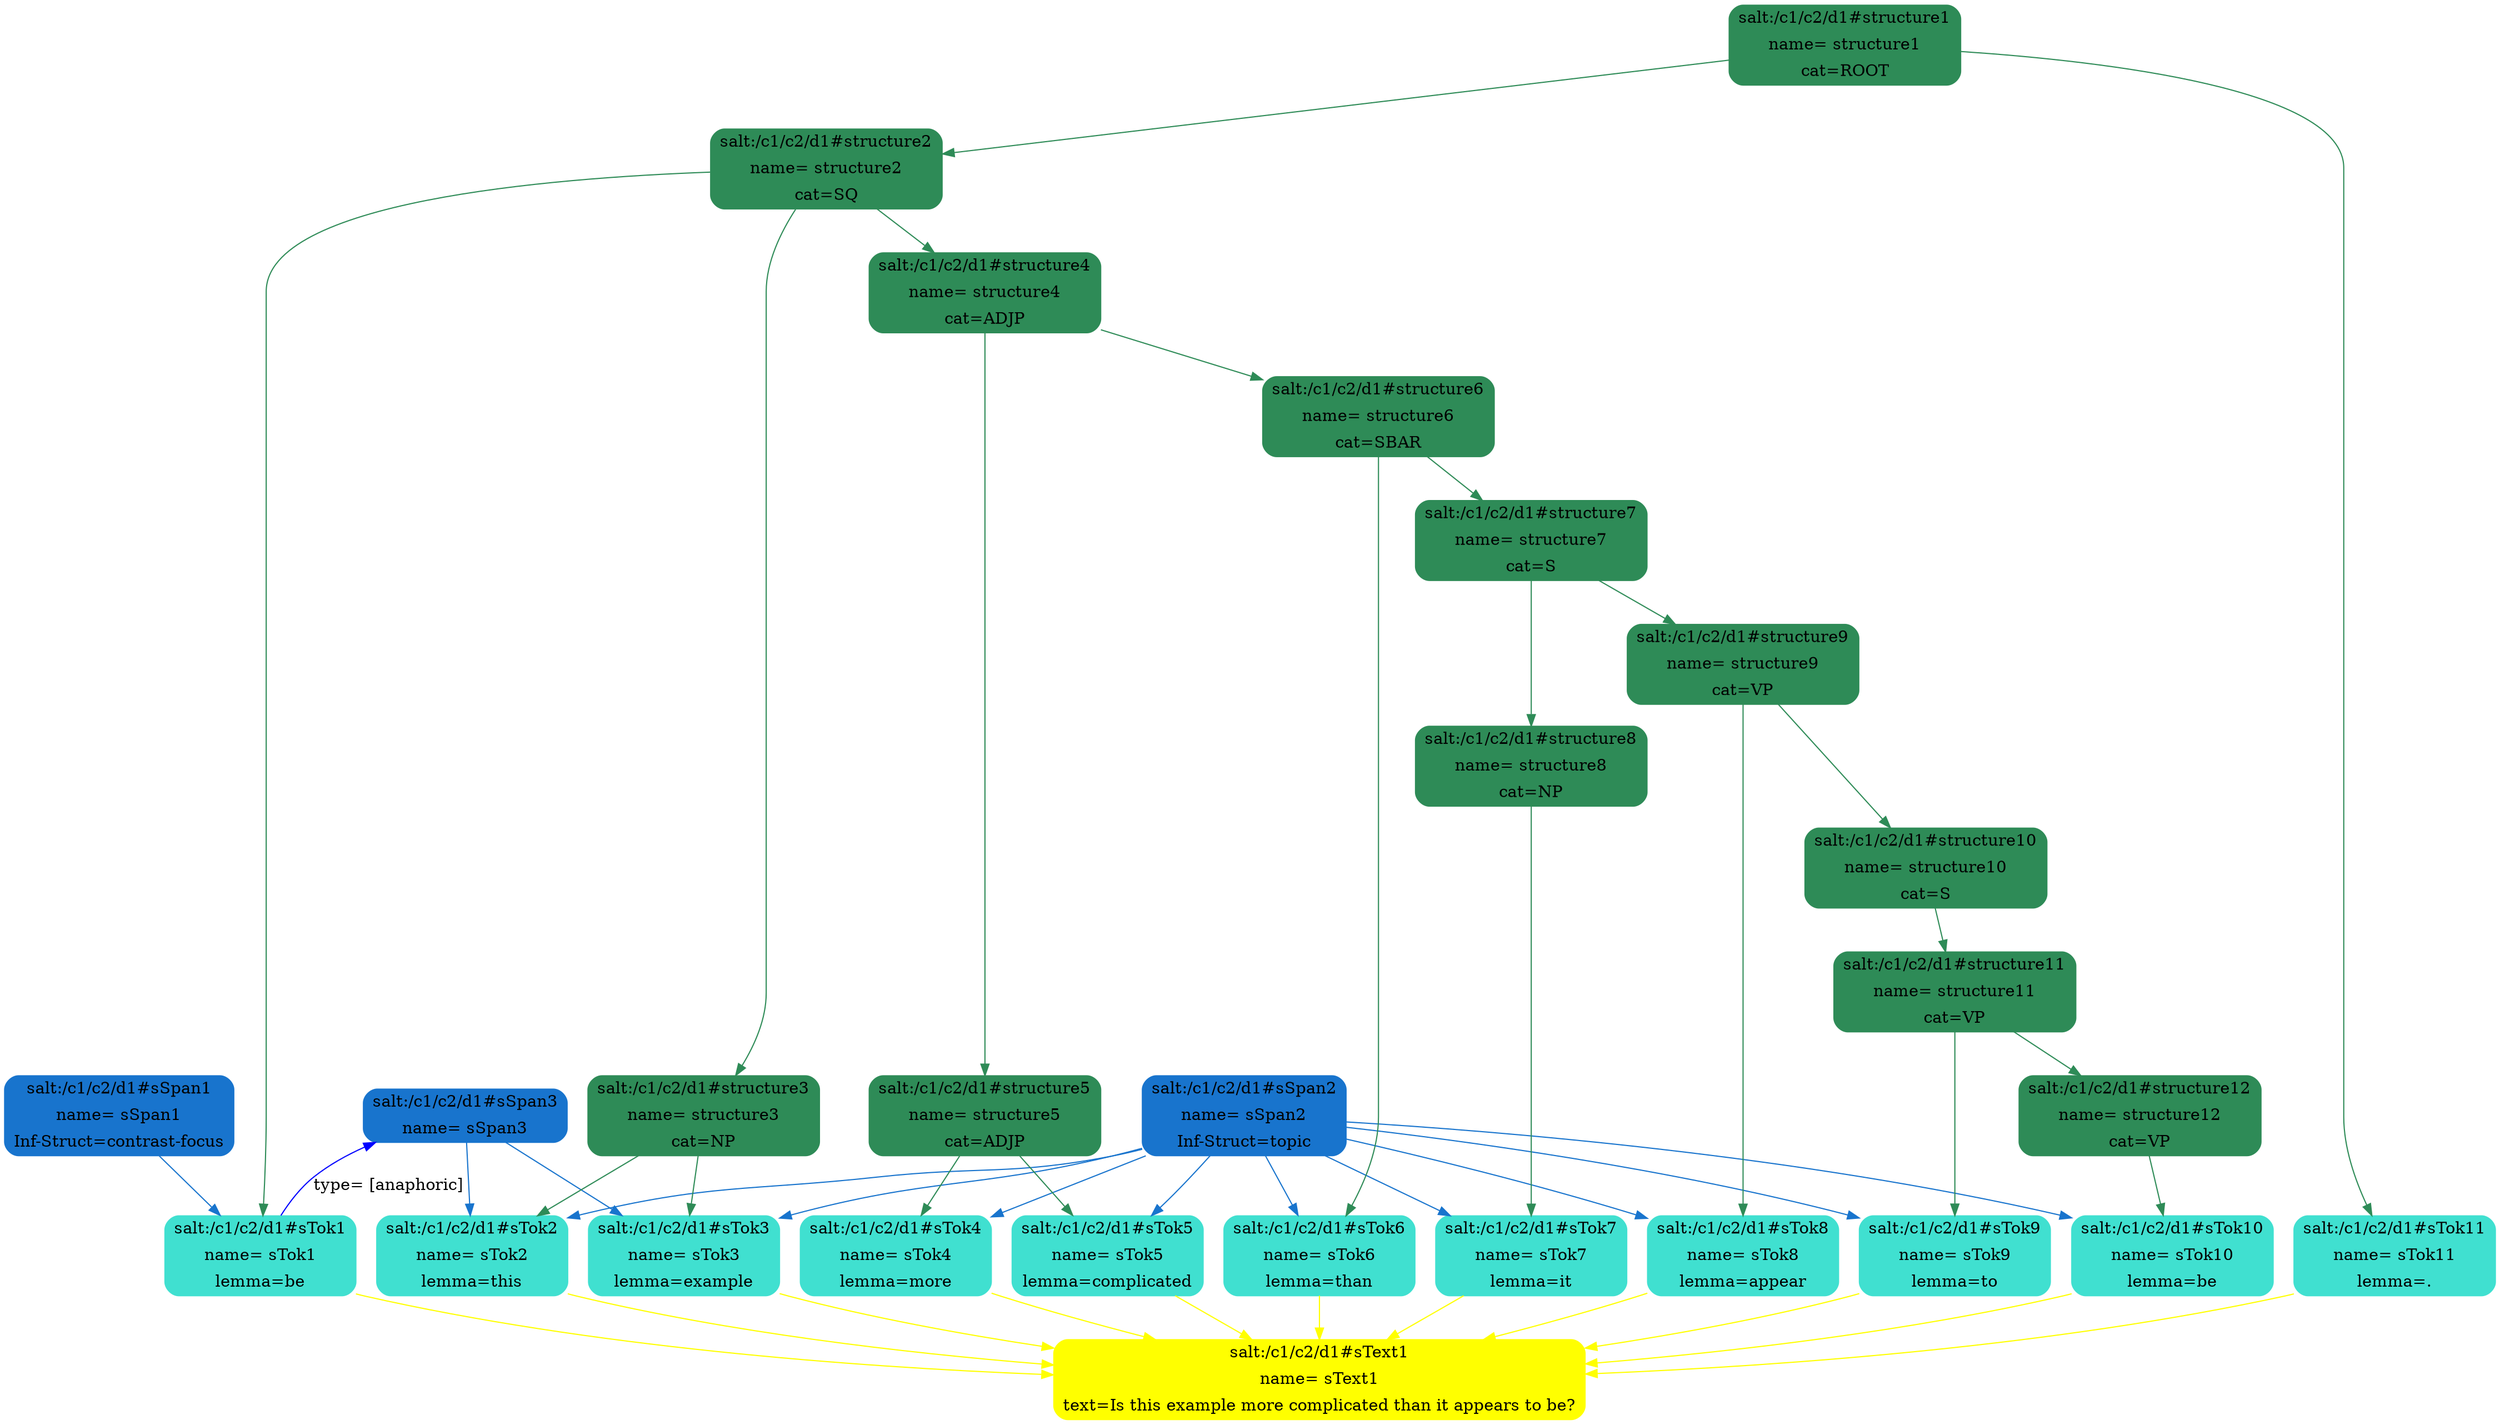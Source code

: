 digraph G {
ordering=out;
<salt:/c1/c2/d1#sSpan1> -> <salt:/c1/c2/d1#sTok1>[color=dodgerblue3,style=filled];
<salt:/c1/c2/d1#sTok1> -> <salt:/c1/c2/d1#sText1>[color=yellow,style=filled];
<salt:/c1/c2/d1#sTok1> -> <salt:/c1/c2/d1#sSpan3>[color=blue,style=filled,label="type= [anaphoric]"];
<salt:/c1/c2/d1#sSpan3> -> <salt:/c1/c2/d1#sTok2>[color=dodgerblue3,style=filled];
<salt:/c1/c2/d1#sTok2> -> <salt:/c1/c2/d1#sText1>[color=yellow,style=filled];
<salt:/c1/c2/d1#sSpan3> -> <salt:/c1/c2/d1#sTok3>[color=dodgerblue3,style=filled];
<salt:/c1/c2/d1#sTok3> -> <salt:/c1/c2/d1#sText1>[color=yellow,style=filled];
<salt:/c1/c2/d1#sSpan2> -> <salt:/c1/c2/d1#sTok2>[color=dodgerblue3,style=filled];
<salt:/c1/c2/d1#sSpan2> -> <salt:/c1/c2/d1#sTok3>[color=dodgerblue3,style=filled];
<salt:/c1/c2/d1#sSpan2> -> <salt:/c1/c2/d1#sTok4>[color=dodgerblue3,style=filled];
<salt:/c1/c2/d1#sTok4> -> <salt:/c1/c2/d1#sText1>[color=yellow,style=filled];
<salt:/c1/c2/d1#sSpan2> -> <salt:/c1/c2/d1#sTok5>[color=dodgerblue3,style=filled];
<salt:/c1/c2/d1#sTok5> -> <salt:/c1/c2/d1#sText1>[color=yellow,style=filled];
<salt:/c1/c2/d1#sSpan2> -> <salt:/c1/c2/d1#sTok6>[color=dodgerblue3,style=filled];
<salt:/c1/c2/d1#sTok6> -> <salt:/c1/c2/d1#sText1>[color=yellow,style=filled];
<salt:/c1/c2/d1#sSpan2> -> <salt:/c1/c2/d1#sTok7>[color=dodgerblue3,style=filled];
<salt:/c1/c2/d1#sTok7> -> <salt:/c1/c2/d1#sText1>[color=yellow,style=filled];
<salt:/c1/c2/d1#sSpan2> -> <salt:/c1/c2/d1#sTok8>[color=dodgerblue3,style=filled];
<salt:/c1/c2/d1#sTok8> -> <salt:/c1/c2/d1#sText1>[color=yellow,style=filled];
<salt:/c1/c2/d1#sSpan2> -> <salt:/c1/c2/d1#sTok9>[color=dodgerblue3,style=filled];
<salt:/c1/c2/d1#sTok9> -> <salt:/c1/c2/d1#sText1>[color=yellow,style=filled];
<salt:/c1/c2/d1#sSpan2> -> <salt:/c1/c2/d1#sTok10>[color=dodgerblue3,style=filled];
<salt:/c1/c2/d1#sTok10> -> <salt:/c1/c2/d1#sText1>[color=yellow,style=filled];
<salt:/c1/c2/d1#structure1> -> <salt:/c1/c2/d1#structure2>[color=seagreen,style=filled];
<salt:/c1/c2/d1#structure2> -> <salt:/c1/c2/d1#sTok1>[color=seagreen,style=filled];
<salt:/c1/c2/d1#structure2> -> <salt:/c1/c2/d1#structure3>[color=seagreen,style=filled];
<salt:/c1/c2/d1#structure3> -> <salt:/c1/c2/d1#sTok2>[color=seagreen,style=filled];
<salt:/c1/c2/d1#structure3> -> <salt:/c1/c2/d1#sTok3>[color=seagreen,style=filled];
<salt:/c1/c2/d1#structure2> -> <salt:/c1/c2/d1#structure4>[color=seagreen,style=filled];
<salt:/c1/c2/d1#structure4> -> <salt:/c1/c2/d1#structure5>[color=seagreen,style=filled];
<salt:/c1/c2/d1#structure5> -> <salt:/c1/c2/d1#sTok4>[color=seagreen,style=filled];
<salt:/c1/c2/d1#structure5> -> <salt:/c1/c2/d1#sTok5>[color=seagreen,style=filled];
<salt:/c1/c2/d1#structure4> -> <salt:/c1/c2/d1#structure6>[color=seagreen,style=filled];
<salt:/c1/c2/d1#structure6> -> <salt:/c1/c2/d1#sTok6>[color=seagreen,style=filled];
<salt:/c1/c2/d1#structure6> -> <salt:/c1/c2/d1#structure7>[color=seagreen,style=filled];
<salt:/c1/c2/d1#structure7> -> <salt:/c1/c2/d1#structure8>[color=seagreen,style=filled];
<salt:/c1/c2/d1#structure8> -> <salt:/c1/c2/d1#sTok7>[color=seagreen,style=filled];
<salt:/c1/c2/d1#structure7> -> <salt:/c1/c2/d1#structure9>[color=seagreen,style=filled];
<salt:/c1/c2/d1#structure9> -> <salt:/c1/c2/d1#sTok8>[color=seagreen,style=filled];
<salt:/c1/c2/d1#structure9> -> <salt:/c1/c2/d1#structure10>[color=seagreen,style=filled];
<salt:/c1/c2/d1#structure10> -> <salt:/c1/c2/d1#structure11>[color=seagreen,style=filled];
<salt:/c1/c2/d1#structure11> -> <salt:/c1/c2/d1#sTok9>[color=seagreen,style=filled];
<salt:/c1/c2/d1#structure11> -> <salt:/c1/c2/d1#structure12>[color=seagreen,style=filled];
<salt:/c1/c2/d1#structure12> -> <salt:/c1/c2/d1#sTok10>[color=seagreen,style=filled];
<salt:/c1/c2/d1#structure1> -> <salt:/c1/c2/d1#sTok11>[color=seagreen,style=filled];
<salt:/c1/c2/d1#sTok11> -> <salt:/c1/c2/d1#sText1>[color=yellow,style=filled];
{
rank=max;
<salt:/c1/c2/d1#sText1>[shape=Mrecord,color=yellow,style=filled,label="{{salt:/c1/c2/d1#sText1}|{name= sText1}|{text=Is this example more complicated than it appears to be?}}"];
}
{
rank=same;
<salt:/c1/c2/d1#sTok1>[shape=Mrecord,color=turquoise,style=filled,label="{{salt:/c1/c2/d1#sTok1}|{name= sTok1}|{lemma=be}}"];
<salt:/c1/c2/d1#sTok2>[shape=Mrecord,color=turquoise,style=filled,label="{{salt:/c1/c2/d1#sTok2}|{name= sTok2}|{lemma=this}}"];
<salt:/c1/c2/d1#sTok3>[shape=Mrecord,color=turquoise,style=filled,label="{{salt:/c1/c2/d1#sTok3}|{name= sTok3}|{lemma=example}}"];
<salt:/c1/c2/d1#sTok4>[shape=Mrecord,color=turquoise,style=filled,label="{{salt:/c1/c2/d1#sTok4}|{name= sTok4}|{lemma=more}}"];
<salt:/c1/c2/d1#sTok5>[shape=Mrecord,color=turquoise,style=filled,label="{{salt:/c1/c2/d1#sTok5}|{name= sTok5}|{lemma=complicated}}"];
<salt:/c1/c2/d1#sTok6>[shape=Mrecord,color=turquoise,style=filled,label="{{salt:/c1/c2/d1#sTok6}|{name= sTok6}|{lemma=than}}"];
<salt:/c1/c2/d1#sTok7>[shape=Mrecord,color=turquoise,style=filled,label="{{salt:/c1/c2/d1#sTok7}|{name= sTok7}|{lemma=it}}"];
<salt:/c1/c2/d1#sTok8>[shape=Mrecord,color=turquoise,style=filled,label="{{salt:/c1/c2/d1#sTok8}|{name= sTok8}|{lemma=appear}}"];
<salt:/c1/c2/d1#sTok9>[shape=Mrecord,color=turquoise,style=filled,label="{{salt:/c1/c2/d1#sTok9}|{name= sTok9}|{lemma=to}}"];
<salt:/c1/c2/d1#sTok10>[shape=Mrecord,color=turquoise,style=filled,label="{{salt:/c1/c2/d1#sTok10}|{name= sTok10}|{lemma=be}}"];
<salt:/c1/c2/d1#sTok11>[shape=Mrecord,color=turquoise,style=filled,label="{{salt:/c1/c2/d1#sTok11}|{name= sTok11}|{lemma=.}}"];
}
{
rank=same;
<salt:/c1/c2/d1#sSpan1>[shape=Mrecord,color=dodgerblue3,style=filled,label="{{salt:/c1/c2/d1#sSpan1}|{name= sSpan1}|{Inf-Struct=contrast-focus}}"];
<salt:/c1/c2/d1#sSpan3>[shape=Mrecord,color=dodgerblue3,style=filled,label="{{salt:/c1/c2/d1#sSpan3}|{name= sSpan3}}"];
<salt:/c1/c2/d1#sSpan2>[shape=Mrecord,color=dodgerblue3,style=filled,label="{{salt:/c1/c2/d1#sSpan2}|{name= sSpan2}|{Inf-Struct=topic}}"];
}
<salt:/c1/c2/d1#structure1>[shape=Mrecord,color=seagreen,style=filled,label="{{salt:/c1/c2/d1#structure1}|{name= structure1}|{cat=ROOT}}"];
<salt:/c1/c2/d1#structure2>[shape=Mrecord,color=seagreen,style=filled,label="{{salt:/c1/c2/d1#structure2}|{name= structure2}|{cat=SQ}}"];
<salt:/c1/c2/d1#structure3>[shape=Mrecord,color=seagreen,style=filled,label="{{salt:/c1/c2/d1#structure3}|{name= structure3}|{cat=NP}}"];
<salt:/c1/c2/d1#structure4>[shape=Mrecord,color=seagreen,style=filled,label="{{salt:/c1/c2/d1#structure4}|{name= structure4}|{cat=ADJP}}"];
<salt:/c1/c2/d1#structure5>[shape=Mrecord,color=seagreen,style=filled,label="{{salt:/c1/c2/d1#structure5}|{name= structure5}|{cat=ADJP}}"];
<salt:/c1/c2/d1#structure6>[shape=Mrecord,color=seagreen,style=filled,label="{{salt:/c1/c2/d1#structure6}|{name= structure6}|{cat=SBAR}}"];
<salt:/c1/c2/d1#structure7>[shape=Mrecord,color=seagreen,style=filled,label="{{salt:/c1/c2/d1#structure7}|{name= structure7}|{cat=S}}"];
<salt:/c1/c2/d1#structure8>[shape=Mrecord,color=seagreen,style=filled,label="{{salt:/c1/c2/d1#structure8}|{name= structure8}|{cat=NP}}"];
<salt:/c1/c2/d1#structure9>[shape=Mrecord,color=seagreen,style=filled,label="{{salt:/c1/c2/d1#structure9}|{name= structure9}|{cat=VP}}"];
<salt:/c1/c2/d1#structure10>[shape=Mrecord,color=seagreen,style=filled,label="{{salt:/c1/c2/d1#structure10}|{name= structure10}|{cat=S}}"];
<salt:/c1/c2/d1#structure11>[shape=Mrecord,color=seagreen,style=filled,label="{{salt:/c1/c2/d1#structure11}|{name= structure11}|{cat=VP}}"];
<salt:/c1/c2/d1#structure12>[shape=Mrecord,color=seagreen,style=filled,label="{{salt:/c1/c2/d1#structure12}|{name= structure12}|{cat=VP}}"];
}
